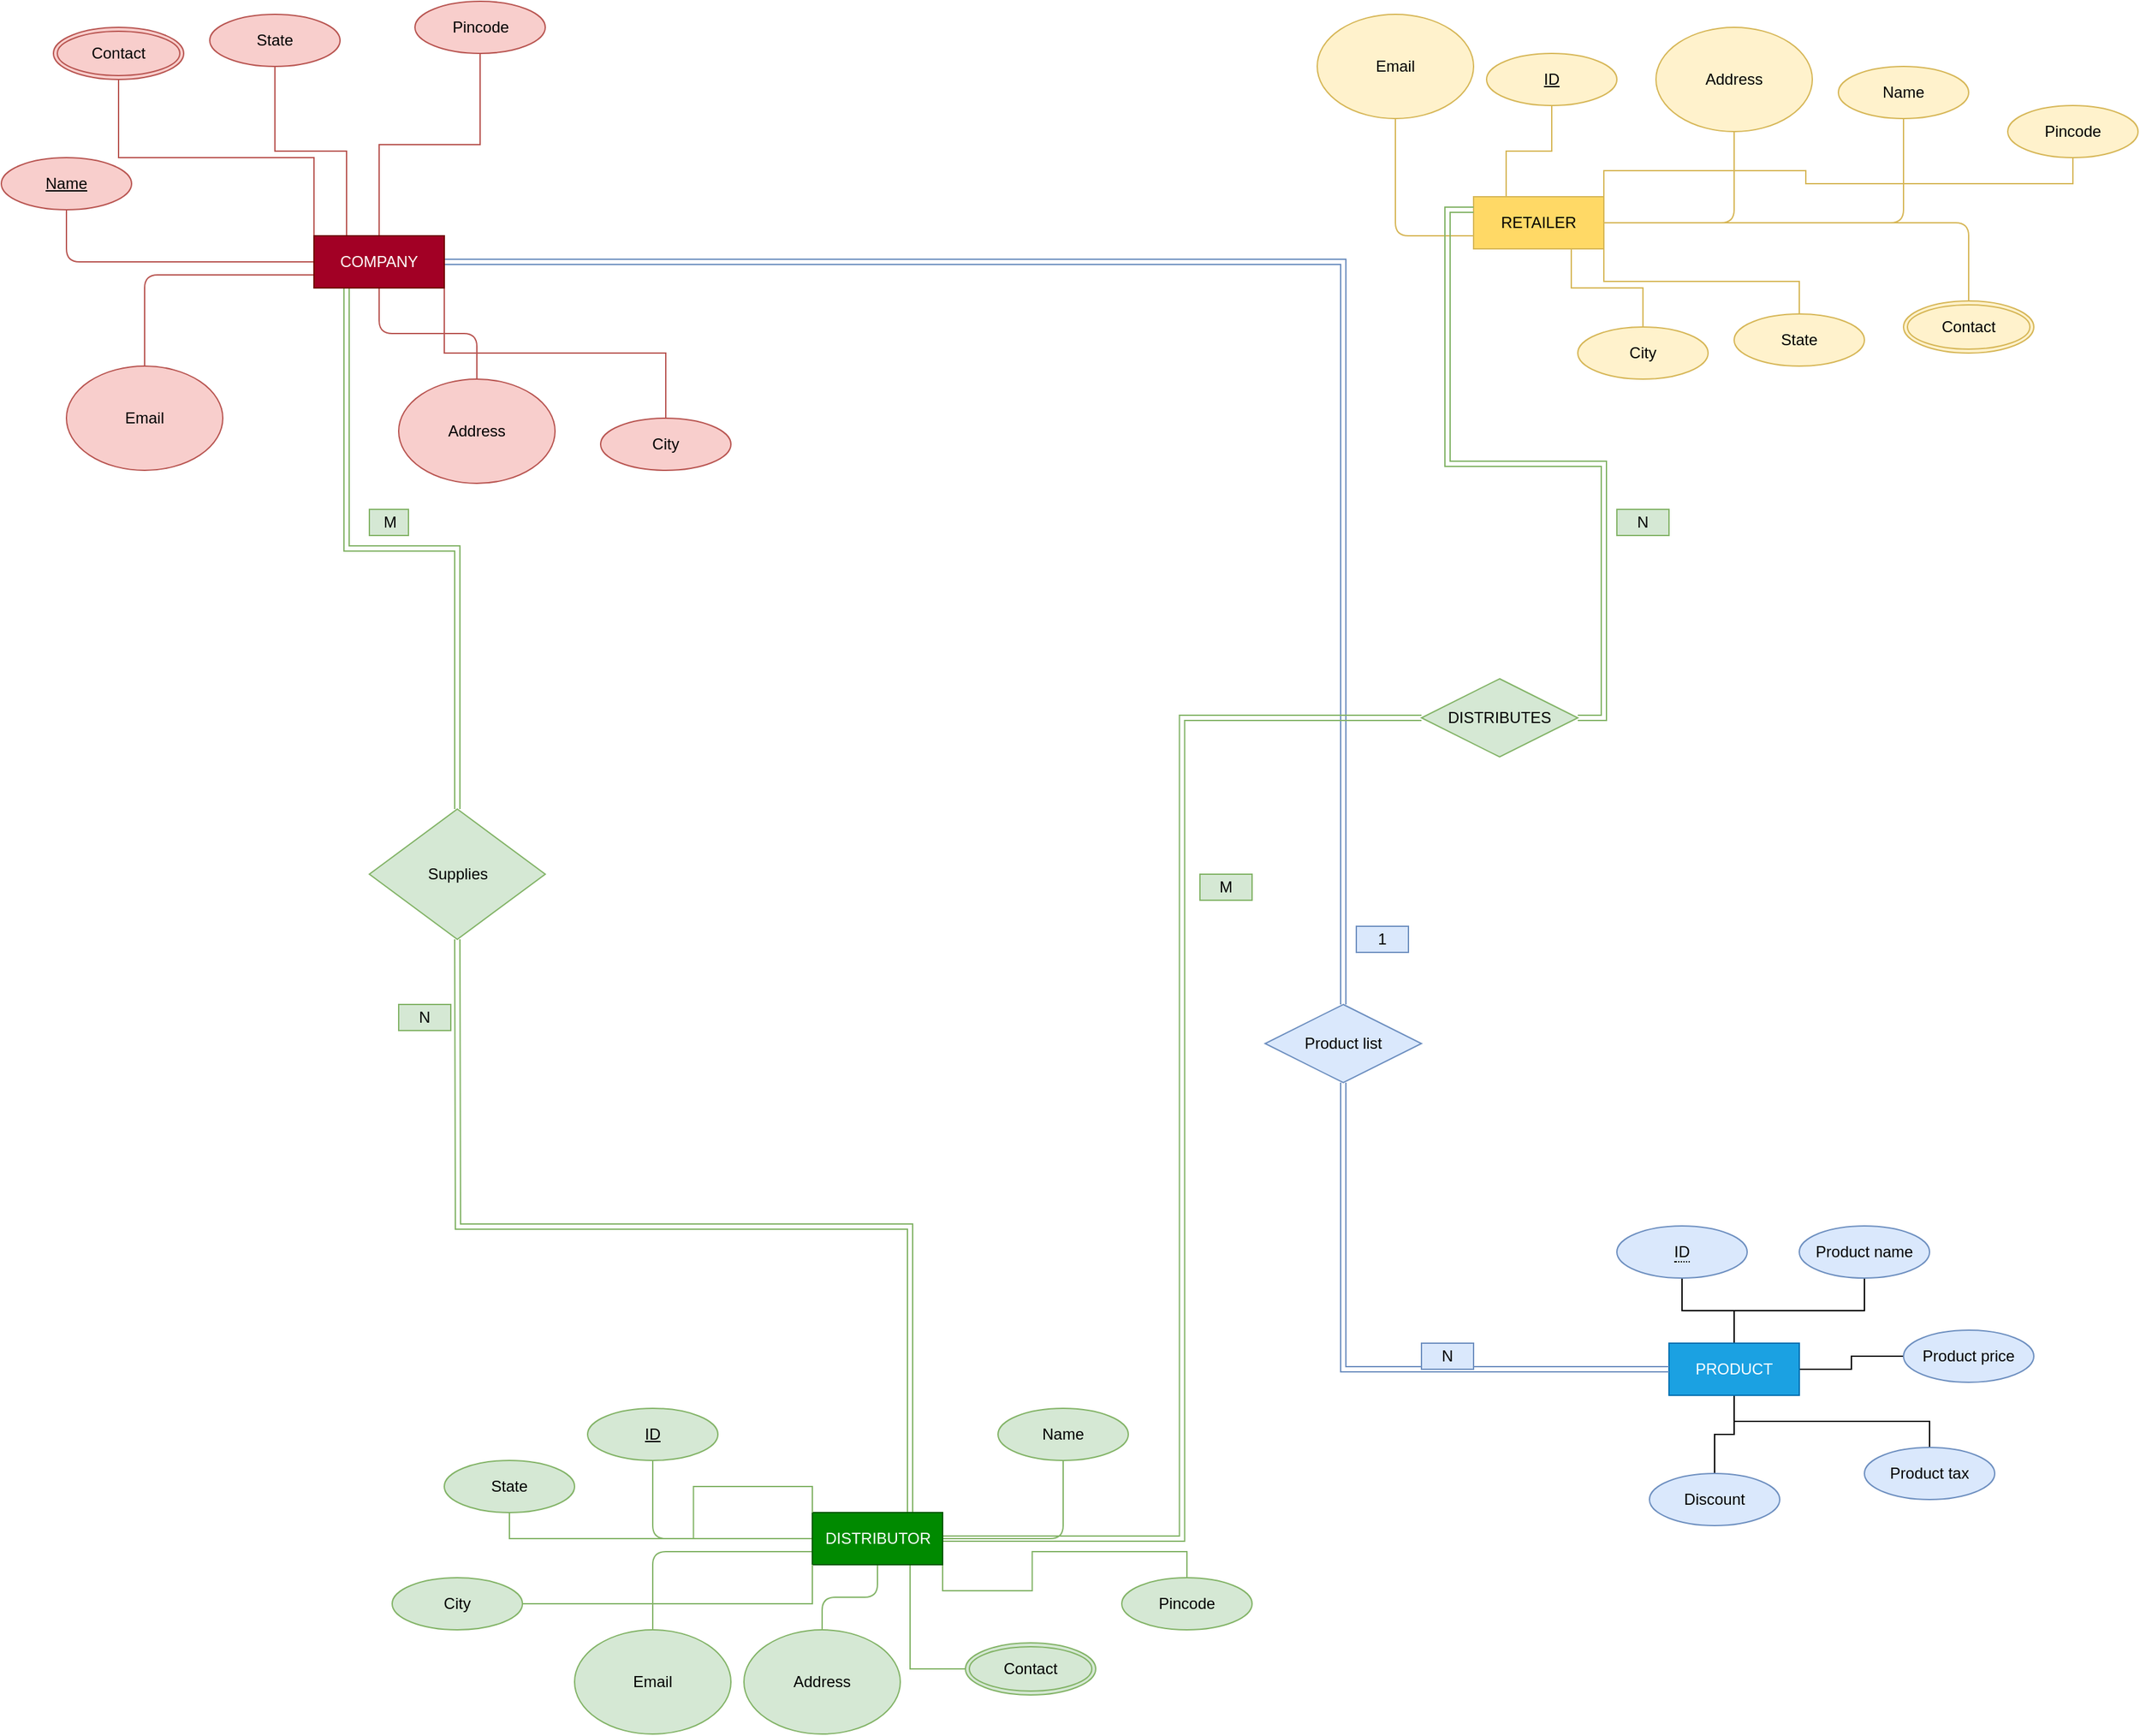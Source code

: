 <mxfile version="13.8.2" type="device"><diagram id="Q_eR7Odvzmgwz3knt4JQ" name="Page-1"><mxGraphModel dx="782" dy="580" grid="1" gridSize="10" guides="1" tooltips="1" connect="1" arrows="1" fold="1" page="1" pageScale="1" pageWidth="850" pageHeight="1100" math="0" shadow="0"><root><mxCell id="0"/><mxCell id="1" parent="0"/><mxCell id="VYrEuqjwNbO2b7FkiUQU-114" value="" style="edgeStyle=orthogonalEdgeStyle;curved=0;rounded=1;sketch=0;orthogonalLoop=1;jettySize=auto;html=1;strokeColor=#b85450;fillColor=#f8cecc;fontColor=#46495D;endArrow=none;endFill=0;" parent="1" source="VYrEuqjwNbO2b7FkiUQU-112" target="VYrEuqjwNbO2b7FkiUQU-113" edge="1"><mxGeometry relative="1" as="geometry"/></mxCell><mxCell id="VYrEuqjwNbO2b7FkiUQU-130" style="edgeStyle=orthogonalEdgeStyle;curved=0;rounded=1;sketch=0;orthogonalLoop=1;jettySize=auto;html=1;exitX=0;exitY=0.5;exitDx=0;exitDy=0;entryX=0.5;entryY=1;entryDx=0;entryDy=0;strokeColor=#b85450;fillColor=#f8cecc;fontColor=#46495D;endArrow=none;endFill=0;" parent="1" source="VYrEuqjwNbO2b7FkiUQU-112" target="VYrEuqjwNbO2b7FkiUQU-128" edge="1"><mxGeometry relative="1" as="geometry"/></mxCell><mxCell id="VYrEuqjwNbO2b7FkiUQU-131" style="edgeStyle=orthogonalEdgeStyle;curved=0;rounded=1;sketch=0;orthogonalLoop=1;jettySize=auto;html=1;exitX=0;exitY=0.75;exitDx=0;exitDy=0;strokeColor=#b85450;fillColor=#f8cecc;fontColor=#46495D;endArrow=none;endFill=0;" parent="1" source="VYrEuqjwNbO2b7FkiUQU-112" target="VYrEuqjwNbO2b7FkiUQU-120" edge="1"><mxGeometry relative="1" as="geometry"/></mxCell><mxCell id="EaPw-l3KBhQTVQleCGy1-71" style="edgeStyle=orthogonalEdgeStyle;shape=link;rounded=0;orthogonalLoop=1;jettySize=auto;html=1;exitX=0.25;exitY=1;exitDx=0;exitDy=0;entryX=0.5;entryY=0;entryDx=0;entryDy=0;endArrow=none;endFill=0;strokeColor=#82b366;fillColor=#d5e8d4;" parent="1" source="VYrEuqjwNbO2b7FkiUQU-112" target="dtlXuHzluJx1KDU2ghde-13" edge="1"><mxGeometry relative="1" as="geometry"/></mxCell><mxCell id="wBW9HQmaNPvyl9OY_AgQ-10" style="edgeStyle=orthogonalEdgeStyle;shape=link;rounded=0;orthogonalLoop=1;jettySize=auto;html=1;exitX=1;exitY=0.5;exitDx=0;exitDy=0;fillColor=#dae8fc;strokeColor=#6c8ebf;" parent="1" source="VYrEuqjwNbO2b7FkiUQU-112" target="wBW9HQmaNPvyl9OY_AgQ-8" edge="1"><mxGeometry relative="1" as="geometry"/></mxCell><mxCell id="qdfWUvsm3hhrzBE0ov9b-7" style="edgeStyle=orthogonalEdgeStyle;rounded=0;orthogonalLoop=1;jettySize=auto;html=1;exitX=1;exitY=1;exitDx=0;exitDy=0;endArrow=none;endFill=0;fillColor=#f8cecc;strokeColor=#b85450;" edge="1" parent="1" source="VYrEuqjwNbO2b7FkiUQU-112" target="qdfWUvsm3hhrzBE0ov9b-2"><mxGeometry relative="1" as="geometry"/></mxCell><mxCell id="qdfWUvsm3hhrzBE0ov9b-8" style="edgeStyle=orthogonalEdgeStyle;rounded=0;orthogonalLoop=1;jettySize=auto;html=1;exitX=0;exitY=0;exitDx=0;exitDy=0;endArrow=none;endFill=0;fillColor=#f8cecc;strokeColor=#b85450;" edge="1" parent="1" source="VYrEuqjwNbO2b7FkiUQU-112" target="VYrEuqjwNbO2b7FkiUQU-125"><mxGeometry relative="1" as="geometry"/></mxCell><mxCell id="qdfWUvsm3hhrzBE0ov9b-9" style="edgeStyle=orthogonalEdgeStyle;rounded=0;orthogonalLoop=1;jettySize=auto;html=1;exitX=0.25;exitY=0;exitDx=0;exitDy=0;endArrow=none;endFill=0;fillColor=#f8cecc;strokeColor=#b85450;" edge="1" parent="1" source="VYrEuqjwNbO2b7FkiUQU-112" target="qdfWUvsm3hhrzBE0ov9b-1"><mxGeometry relative="1" as="geometry"/></mxCell><mxCell id="qdfWUvsm3hhrzBE0ov9b-11" style="edgeStyle=orthogonalEdgeStyle;rounded=0;orthogonalLoop=1;jettySize=auto;html=1;exitX=0.5;exitY=0;exitDx=0;exitDy=0;entryX=0.5;entryY=1;entryDx=0;entryDy=0;endArrow=none;endFill=0;fillColor=#f8cecc;strokeColor=#b85450;" edge="1" parent="1" source="VYrEuqjwNbO2b7FkiUQU-112" target="qdfWUvsm3hhrzBE0ov9b-3"><mxGeometry relative="1" as="geometry"/></mxCell><mxCell id="VYrEuqjwNbO2b7FkiUQU-112" value="COMPANY" style="whiteSpace=wrap;html=1;align=center;rounded=0;sketch=0;strokeColor=#6F0000;fontColor=#ffffff;fillColor=#A20025;" parent="1" vertex="1"><mxGeometry x="250" y="240" width="100" height="40" as="geometry"/></mxCell><mxCell id="VYrEuqjwNbO2b7FkiUQU-113" value="Address" style="ellipse;whiteSpace=wrap;html=1;rounded=0;strokeColor=#b85450;fillColor=#f8cecc;sketch=0;" parent="1" vertex="1"><mxGeometry x="315" y="350" width="120" height="80" as="geometry"/></mxCell><mxCell id="VYrEuqjwNbO2b7FkiUQU-120" value="Email" style="ellipse;whiteSpace=wrap;html=1;rounded=0;strokeColor=#b85450;fillColor=#f8cecc;sketch=0;" parent="1" vertex="1"><mxGeometry x="60" y="340" width="120" height="80" as="geometry"/></mxCell><mxCell id="VYrEuqjwNbO2b7FkiUQU-125" value="Contact" style="ellipse;shape=doubleEllipse;margin=3;whiteSpace=wrap;html=1;align=center;rounded=0;sketch=0;strokeColor=#b85450;fillColor=#f8cecc;" parent="1" vertex="1"><mxGeometry x="50" y="80" width="100" height="40" as="geometry"/></mxCell><mxCell id="VYrEuqjwNbO2b7FkiUQU-128" value="Name" style="ellipse;whiteSpace=wrap;html=1;align=center;fontStyle=4;rounded=0;sketch=0;strokeColor=#b85450;fillColor=#f8cecc;" parent="1" vertex="1"><mxGeometry x="10" y="180" width="100" height="40" as="geometry"/></mxCell><mxCell id="VYrEuqjwNbO2b7FkiUQU-132" value="" style="edgeStyle=orthogonalEdgeStyle;curved=0;rounded=1;sketch=0;orthogonalLoop=1;jettySize=auto;html=1;strokeColor=#d6b656;fillColor=#fff2cc;fontColor=#46495D;endArrow=none;endFill=0;" parent="1" source="VYrEuqjwNbO2b7FkiUQU-136" target="VYrEuqjwNbO2b7FkiUQU-137" edge="1"><mxGeometry relative="1" as="geometry"/></mxCell><mxCell id="VYrEuqjwNbO2b7FkiUQU-133" style="edgeStyle=orthogonalEdgeStyle;curved=0;rounded=1;sketch=0;orthogonalLoop=1;jettySize=auto;html=1;exitX=1;exitY=0.5;exitDx=0;exitDy=0;strokeColor=#d6b656;fillColor=#fff2cc;fontColor=#46495D;endArrow=none;endFill=0;" parent="1" source="VYrEuqjwNbO2b7FkiUQU-136" target="VYrEuqjwNbO2b7FkiUQU-139" edge="1"><mxGeometry relative="1" as="geometry"/></mxCell><mxCell id="VYrEuqjwNbO2b7FkiUQU-135" style="edgeStyle=orthogonalEdgeStyle;curved=0;rounded=1;sketch=0;orthogonalLoop=1;jettySize=auto;html=1;exitX=0;exitY=0.75;exitDx=0;exitDy=0;strokeColor=#d6b656;fillColor=#fff2cc;fontColor=#46495D;endArrow=none;endFill=0;" parent="1" source="VYrEuqjwNbO2b7FkiUQU-136" target="VYrEuqjwNbO2b7FkiUQU-138" edge="1"><mxGeometry relative="1" as="geometry"/></mxCell><mxCell id="VYrEuqjwNbO2b7FkiUQU-142" style="edgeStyle=orthogonalEdgeStyle;curved=0;rounded=1;sketch=0;orthogonalLoop=1;jettySize=auto;html=1;exitX=1;exitY=0.5;exitDx=0;exitDy=0;strokeColor=#d6b656;fillColor=#fff2cc;fontColor=#46495D;endArrow=none;endFill=0;" parent="1" source="VYrEuqjwNbO2b7FkiUQU-136" target="VYrEuqjwNbO2b7FkiUQU-141" edge="1"><mxGeometry relative="1" as="geometry"/></mxCell><mxCell id="dtlXuHzluJx1KDU2ghde-26" style="edgeStyle=orthogonalEdgeStyle;rounded=0;orthogonalLoop=1;jettySize=auto;html=1;exitX=0.25;exitY=0;exitDx=0;exitDy=0;entryX=0.5;entryY=1;entryDx=0;entryDy=0;fillColor=#fff2cc;strokeColor=#d6b656;endArrow=none;endFill=0;" parent="1" source="VYrEuqjwNbO2b7FkiUQU-136" target="VYrEuqjwNbO2b7FkiUQU-140" edge="1"><mxGeometry relative="1" as="geometry"/></mxCell><mxCell id="qdfWUvsm3hhrzBE0ov9b-16" style="edgeStyle=orthogonalEdgeStyle;rounded=0;orthogonalLoop=1;jettySize=auto;html=1;exitX=1;exitY=0;exitDx=0;exitDy=0;entryX=0.5;entryY=1;entryDx=0;entryDy=0;endArrow=none;endFill=0;fillColor=#fff2cc;strokeColor=#d6b656;" edge="1" parent="1" source="VYrEuqjwNbO2b7FkiUQU-136" target="qdfWUvsm3hhrzBE0ov9b-14"><mxGeometry relative="1" as="geometry"/></mxCell><mxCell id="qdfWUvsm3hhrzBE0ov9b-17" style="edgeStyle=orthogonalEdgeStyle;rounded=0;orthogonalLoop=1;jettySize=auto;html=1;exitX=1;exitY=1;exitDx=0;exitDy=0;endArrow=none;endFill=0;fillColor=#fff2cc;strokeColor=#d6b656;" edge="1" parent="1" source="VYrEuqjwNbO2b7FkiUQU-136" target="qdfWUvsm3hhrzBE0ov9b-12"><mxGeometry relative="1" as="geometry"/></mxCell><mxCell id="qdfWUvsm3hhrzBE0ov9b-18" style="edgeStyle=orthogonalEdgeStyle;rounded=0;orthogonalLoop=1;jettySize=auto;html=1;exitX=0.75;exitY=1;exitDx=0;exitDy=0;endArrow=none;endFill=0;fillColor=#fff2cc;strokeColor=#d6b656;" edge="1" parent="1" source="VYrEuqjwNbO2b7FkiUQU-136" target="qdfWUvsm3hhrzBE0ov9b-13"><mxGeometry relative="1" as="geometry"/></mxCell><mxCell id="VYrEuqjwNbO2b7FkiUQU-136" value="RETAILER" style="whiteSpace=wrap;html=1;align=center;rounded=0;sketch=0;strokeColor=#d6b656;gradientColor=#ffd966;fillColor=#FFD966;" parent="1" vertex="1"><mxGeometry x="1140" y="210" width="100" height="40" as="geometry"/></mxCell><mxCell id="VYrEuqjwNbO2b7FkiUQU-137" value="Address" style="ellipse;whiteSpace=wrap;html=1;rounded=0;strokeColor=#d6b656;fillColor=#fff2cc;sketch=0;" parent="1" vertex="1"><mxGeometry x="1280" y="80" width="120" height="80" as="geometry"/></mxCell><mxCell id="VYrEuqjwNbO2b7FkiUQU-138" value="Email" style="ellipse;whiteSpace=wrap;html=1;rounded=0;strokeColor=#d6b656;fillColor=#fff2cc;sketch=0;" parent="1" vertex="1"><mxGeometry x="1020" y="70" width="120" height="80" as="geometry"/></mxCell><mxCell id="VYrEuqjwNbO2b7FkiUQU-139" value="Contact" style="ellipse;shape=doubleEllipse;margin=3;whiteSpace=wrap;html=1;align=center;rounded=0;sketch=0;strokeColor=#d6b656;fillColor=#fff2cc;" parent="1" vertex="1"><mxGeometry x="1470" y="290" width="100" height="40" as="geometry"/></mxCell><mxCell id="VYrEuqjwNbO2b7FkiUQU-140" value="ID" style="ellipse;whiteSpace=wrap;html=1;align=center;fontStyle=4;rounded=0;sketch=0;strokeColor=#d6b656;fillColor=#fff2cc;" parent="1" vertex="1"><mxGeometry x="1150" y="100" width="100" height="40" as="geometry"/></mxCell><mxCell id="VYrEuqjwNbO2b7FkiUQU-141" value="Name" style="ellipse;whiteSpace=wrap;html=1;align=center;rounded=0;sketch=0;strokeColor=#d6b656;fillColor=#fff2cc;" parent="1" vertex="1"><mxGeometry x="1420" y="110" width="100" height="40" as="geometry"/></mxCell><mxCell id="VYrEuqjwNbO2b7FkiUQU-143" value="" style="edgeStyle=orthogonalEdgeStyle;curved=0;rounded=1;sketch=0;orthogonalLoop=1;jettySize=auto;html=1;strokeColor=#82b366;fillColor=#d5e8d4;fontColor=#46495D;endArrow=none;endFill=0;" parent="1" source="VYrEuqjwNbO2b7FkiUQU-148" target="VYrEuqjwNbO2b7FkiUQU-149" edge="1"><mxGeometry relative="1" as="geometry"/></mxCell><mxCell id="VYrEuqjwNbO2b7FkiUQU-145" style="edgeStyle=orthogonalEdgeStyle;curved=0;rounded=1;sketch=0;orthogonalLoop=1;jettySize=auto;html=1;exitX=0;exitY=0.5;exitDx=0;exitDy=0;entryX=0.5;entryY=1;entryDx=0;entryDy=0;strokeColor=#82b366;fillColor=#d5e8d4;fontColor=#46495D;endArrow=none;endFill=0;" parent="1" source="VYrEuqjwNbO2b7FkiUQU-148" target="VYrEuqjwNbO2b7FkiUQU-152" edge="1"><mxGeometry relative="1" as="geometry"/></mxCell><mxCell id="VYrEuqjwNbO2b7FkiUQU-146" style="edgeStyle=orthogonalEdgeStyle;curved=0;rounded=1;sketch=0;orthogonalLoop=1;jettySize=auto;html=1;exitX=0;exitY=0.75;exitDx=0;exitDy=0;strokeColor=#82b366;fillColor=#d5e8d4;fontColor=#46495D;endArrow=none;endFill=0;" parent="1" source="VYrEuqjwNbO2b7FkiUQU-148" target="VYrEuqjwNbO2b7FkiUQU-150" edge="1"><mxGeometry relative="1" as="geometry"/></mxCell><mxCell id="VYrEuqjwNbO2b7FkiUQU-147" style="edgeStyle=orthogonalEdgeStyle;curved=0;rounded=1;sketch=0;orthogonalLoop=1;jettySize=auto;html=1;exitX=1;exitY=0.5;exitDx=0;exitDy=0;strokeColor=#82b366;fillColor=#d5e8d4;fontColor=#46495D;endArrow=none;endFill=0;" parent="1" source="VYrEuqjwNbO2b7FkiUQU-148" target="VYrEuqjwNbO2b7FkiUQU-153" edge="1"><mxGeometry relative="1" as="geometry"/></mxCell><mxCell id="dtlXuHzluJx1KDU2ghde-20" style="edgeStyle=orthogonalEdgeStyle;rounded=0;orthogonalLoop=1;jettySize=auto;html=1;exitX=0.75;exitY=1;exitDx=0;exitDy=0;entryX=0;entryY=0.5;entryDx=0;entryDy=0;fillColor=#d5e8d4;strokeColor=#82b366;endArrow=none;endFill=0;" parent="1" source="VYrEuqjwNbO2b7FkiUQU-148" target="VYrEuqjwNbO2b7FkiUQU-151" edge="1"><mxGeometry relative="1" as="geometry"/></mxCell><mxCell id="EaPw-l3KBhQTVQleCGy1-66" style="edgeStyle=orthogonalEdgeStyle;shape=link;rounded=0;orthogonalLoop=1;jettySize=auto;html=1;exitX=0.75;exitY=0;exitDx=0;exitDy=0;endArrow=none;endFill=0;strokeColor=#82b366;fillColor=#d5e8d4;" parent="1" source="VYrEuqjwNbO2b7FkiUQU-148" edge="1"><mxGeometry relative="1" as="geometry"><mxPoint x="360" y="780.0" as="targetPoint"/></mxGeometry></mxCell><mxCell id="-f0zC_6KhVovmEFZVWRR-1" style="edgeStyle=orthogonalEdgeStyle;rounded=0;orthogonalLoop=1;jettySize=auto;html=1;exitX=1;exitY=0.5;exitDx=0;exitDy=0;entryX=0;entryY=0.5;entryDx=0;entryDy=0;shape=link;fillColor=#d5e8d4;strokeColor=#82b366;" parent="1" source="VYrEuqjwNbO2b7FkiUQU-148" target="mlRO3y_XXlR0NSjvx9j7-2" edge="1"><mxGeometry relative="1" as="geometry"/></mxCell><mxCell id="qdfWUvsm3hhrzBE0ov9b-24" style="edgeStyle=orthogonalEdgeStyle;rounded=0;orthogonalLoop=1;jettySize=auto;html=1;exitX=1;exitY=1;exitDx=0;exitDy=0;endArrow=none;endFill=0;fillColor=#d5e8d4;strokeColor=#82b366;" edge="1" parent="1" source="VYrEuqjwNbO2b7FkiUQU-148" target="qdfWUvsm3hhrzBE0ov9b-21"><mxGeometry relative="1" as="geometry"/></mxCell><mxCell id="VYrEuqjwNbO2b7FkiUQU-148" value="DISTRIBUTOR" style="whiteSpace=wrap;html=1;align=center;rounded=0;sketch=0;strokeColor=#005700;fillColor=#008a00;fontColor=#ffffff;" parent="1" vertex="1"><mxGeometry x="632.5" y="1220" width="100" height="40" as="geometry"/></mxCell><mxCell id="VYrEuqjwNbO2b7FkiUQU-149" value="Address" style="ellipse;whiteSpace=wrap;html=1;rounded=0;strokeColor=#82b366;fillColor=#d5e8d4;sketch=0;" parent="1" vertex="1"><mxGeometry x="580" y="1310" width="120" height="80" as="geometry"/></mxCell><mxCell id="VYrEuqjwNbO2b7FkiUQU-150" value="Email" style="ellipse;whiteSpace=wrap;html=1;rounded=0;strokeColor=#82b366;fillColor=#d5e8d4;sketch=0;" parent="1" vertex="1"><mxGeometry x="450" y="1310" width="120" height="80" as="geometry"/></mxCell><mxCell id="VYrEuqjwNbO2b7FkiUQU-151" value="Contact" style="ellipse;shape=doubleEllipse;margin=3;whiteSpace=wrap;html=1;align=center;rounded=0;sketch=0;strokeColor=#82b366;fillColor=#d5e8d4;" parent="1" vertex="1"><mxGeometry x="750" y="1320" width="100" height="40" as="geometry"/></mxCell><mxCell id="VYrEuqjwNbO2b7FkiUQU-152" value="ID" style="ellipse;whiteSpace=wrap;html=1;align=center;fontStyle=4;rounded=0;sketch=0;strokeColor=#82b366;fillColor=#d5e8d4;" parent="1" vertex="1"><mxGeometry x="460" y="1140" width="100" height="40" as="geometry"/></mxCell><mxCell id="VYrEuqjwNbO2b7FkiUQU-153" value="Name" style="ellipse;whiteSpace=wrap;html=1;align=center;rounded=0;sketch=0;strokeColor=#82b366;fillColor=#d5e8d4;" parent="1" vertex="1"><mxGeometry x="775" y="1140" width="100" height="40" as="geometry"/></mxCell><mxCell id="Ky1ZIWtuGvuc_Ek04aCp-15" value="N" style="text;html=1;strokeColor=#82b366;fillColor=#d5e8d4;align=center;verticalAlign=middle;whiteSpace=wrap;rounded=0;" parent="1" vertex="1"><mxGeometry x="315" y="830" width="40" height="20" as="geometry"/></mxCell><mxCell id="dtlXuHzluJx1KDU2ghde-11" style="edgeStyle=orthogonalEdgeStyle;rounded=0;orthogonalLoop=1;jettySize=auto;html=1;exitX=0.5;exitY=1;exitDx=0;exitDy=0;fillColor=#f8cecc;strokeColor=#b85450;" parent="1" source="VYrEuqjwNbO2b7FkiUQU-125" target="VYrEuqjwNbO2b7FkiUQU-125" edge="1"><mxGeometry relative="1" as="geometry"/></mxCell><mxCell id="dtlXuHzluJx1KDU2ghde-13" value="Supplies" style="rhombus;whiteSpace=wrap;html=1;fillColor=#d5e8d4;strokeColor=#82b366;" parent="1" vertex="1"><mxGeometry x="292.5" y="680" width="135" height="100" as="geometry"/></mxCell><mxCell id="dtlXuHzluJx1KDU2ghde-21" value="M" style="text;html=1;align=center;verticalAlign=middle;resizable=0;points=[];autosize=1;fillColor=#d5e8d4;strokeColor=#82b366;" parent="1" vertex="1"><mxGeometry x="292.5" y="450" width="30" height="20" as="geometry"/></mxCell><mxCell id="mlRO3y_XXlR0NSjvx9j7-3" style="edgeStyle=orthogonalEdgeStyle;rounded=0;orthogonalLoop=1;jettySize=auto;html=1;exitX=1;exitY=0.5;exitDx=0;exitDy=0;entryX=0;entryY=0.25;entryDx=0;entryDy=0;endArrow=none;endFill=0;fillColor=#d5e8d4;strokeColor=#82b366;shape=link;" parent="1" source="mlRO3y_XXlR0NSjvx9j7-2" target="VYrEuqjwNbO2b7FkiUQU-136" edge="1"><mxGeometry relative="1" as="geometry"/></mxCell><mxCell id="mlRO3y_XXlR0NSjvx9j7-2" value="DISTRIBUTES" style="shape=rhombus;perimeter=rhombusPerimeter;whiteSpace=wrap;html=1;align=center;fillColor=#d5e8d4;strokeColor=#82b366;" parent="1" vertex="1"><mxGeometry x="1100" y="580" width="120" height="60" as="geometry"/></mxCell><mxCell id="mlRO3y_XXlR0NSjvx9j7-5" value="M" style="text;html=1;strokeColor=#82b366;fillColor=#d5e8d4;align=center;verticalAlign=middle;whiteSpace=wrap;rounded=0;" parent="1" vertex="1"><mxGeometry x="930" y="730" width="40" height="20" as="geometry"/></mxCell><mxCell id="mlRO3y_XXlR0NSjvx9j7-6" value="N" style="text;html=1;strokeColor=#82b366;fillColor=#d5e8d4;align=center;verticalAlign=middle;whiteSpace=wrap;rounded=0;" parent="1" vertex="1"><mxGeometry x="1250" y="450" width="40" height="20" as="geometry"/></mxCell><mxCell id="wBW9HQmaNPvyl9OY_AgQ-11" style="edgeStyle=orthogonalEdgeStyle;rounded=0;orthogonalLoop=1;jettySize=auto;html=1;exitX=0.5;exitY=0;exitDx=0;exitDy=0;entryX=0.5;entryY=1;entryDx=0;entryDy=0;endArrow=none;endFill=0;" parent="1" source="wBW9HQmaNPvyl9OY_AgQ-1" target="wBW9HQmaNPvyl9OY_AgQ-2" edge="1"><mxGeometry relative="1" as="geometry"/></mxCell><mxCell id="wBW9HQmaNPvyl9OY_AgQ-12" style="edgeStyle=orthogonalEdgeStyle;rounded=0;orthogonalLoop=1;jettySize=auto;html=1;exitX=0.5;exitY=0;exitDx=0;exitDy=0;entryX=0.5;entryY=1;entryDx=0;entryDy=0;endArrow=none;endFill=0;" parent="1" source="wBW9HQmaNPvyl9OY_AgQ-1" target="wBW9HQmaNPvyl9OY_AgQ-4" edge="1"><mxGeometry relative="1" as="geometry"/></mxCell><mxCell id="wBW9HQmaNPvyl9OY_AgQ-13" style="edgeStyle=orthogonalEdgeStyle;rounded=0;orthogonalLoop=1;jettySize=auto;html=1;exitX=1;exitY=0.5;exitDx=0;exitDy=0;entryX=0;entryY=0.5;entryDx=0;entryDy=0;endArrow=none;endFill=0;" parent="1" source="wBW9HQmaNPvyl9OY_AgQ-1" target="wBW9HQmaNPvyl9OY_AgQ-5" edge="1"><mxGeometry relative="1" as="geometry"/></mxCell><mxCell id="wBW9HQmaNPvyl9OY_AgQ-14" style="edgeStyle=orthogonalEdgeStyle;rounded=0;orthogonalLoop=1;jettySize=auto;html=1;exitX=0.5;exitY=1;exitDx=0;exitDy=0;endArrow=none;endFill=0;" parent="1" source="wBW9HQmaNPvyl9OY_AgQ-1" target="wBW9HQmaNPvyl9OY_AgQ-6" edge="1"><mxGeometry relative="1" as="geometry"/></mxCell><mxCell id="wBW9HQmaNPvyl9OY_AgQ-15" style="edgeStyle=orthogonalEdgeStyle;rounded=0;orthogonalLoop=1;jettySize=auto;html=1;exitX=0.5;exitY=1;exitDx=0;exitDy=0;endArrow=none;endFill=0;" parent="1" source="wBW9HQmaNPvyl9OY_AgQ-1" target="wBW9HQmaNPvyl9OY_AgQ-7" edge="1"><mxGeometry relative="1" as="geometry"/></mxCell><mxCell id="wBW9HQmaNPvyl9OY_AgQ-1" value="PRODUCT" style="whiteSpace=wrap;html=1;align=center;fillColor=#1ba1e2;strokeColor=#006EAF;fontColor=#ffffff;" parent="1" vertex="1"><mxGeometry x="1290" y="1090" width="100" height="40" as="geometry"/></mxCell><mxCell id="wBW9HQmaNPvyl9OY_AgQ-2" value="&lt;span style=&quot;border-bottom: 1px dotted&quot;&gt;ID&lt;/span&gt;" style="ellipse;whiteSpace=wrap;html=1;align=center;fillColor=#dae8fc;strokeColor=#6c8ebf;" parent="1" vertex="1"><mxGeometry x="1250" y="1000" width="100" height="40" as="geometry"/></mxCell><mxCell id="wBW9HQmaNPvyl9OY_AgQ-4" value="Product name" style="ellipse;whiteSpace=wrap;html=1;align=center;fillColor=#dae8fc;strokeColor=#6c8ebf;" parent="1" vertex="1"><mxGeometry x="1390" y="1000" width="100" height="40" as="geometry"/></mxCell><mxCell id="wBW9HQmaNPvyl9OY_AgQ-5" value="Product price" style="ellipse;whiteSpace=wrap;html=1;align=center;fillColor=#dae8fc;strokeColor=#6c8ebf;" parent="1" vertex="1"><mxGeometry x="1470" y="1080" width="100" height="40" as="geometry"/></mxCell><mxCell id="wBW9HQmaNPvyl9OY_AgQ-6" value="Product tax" style="ellipse;whiteSpace=wrap;html=1;align=center;fillColor=#dae8fc;strokeColor=#6c8ebf;" parent="1" vertex="1"><mxGeometry x="1440" y="1170" width="100" height="40" as="geometry"/></mxCell><mxCell id="wBW9HQmaNPvyl9OY_AgQ-7" value="Discount" style="ellipse;whiteSpace=wrap;html=1;align=center;fillColor=#dae8fc;strokeColor=#6c8ebf;" parent="1" vertex="1"><mxGeometry x="1275" y="1190" width="100" height="40" as="geometry"/></mxCell><mxCell id="wBW9HQmaNPvyl9OY_AgQ-9" style="edgeStyle=orthogonalEdgeStyle;rounded=0;orthogonalLoop=1;jettySize=auto;html=1;exitX=0.5;exitY=1;exitDx=0;exitDy=0;entryX=0;entryY=0.5;entryDx=0;entryDy=0;shape=link;fillColor=#dae8fc;strokeColor=#6c8ebf;" parent="1" source="wBW9HQmaNPvyl9OY_AgQ-8" target="wBW9HQmaNPvyl9OY_AgQ-1" edge="1"><mxGeometry relative="1" as="geometry"/></mxCell><mxCell id="wBW9HQmaNPvyl9OY_AgQ-8" value="Product list" style="shape=rhombus;perimeter=rhombusPerimeter;whiteSpace=wrap;html=1;align=center;fillColor=#dae8fc;strokeColor=#6c8ebf;" parent="1" vertex="1"><mxGeometry x="980" y="830" width="120" height="60" as="geometry"/></mxCell><mxCell id="wBW9HQmaNPvyl9OY_AgQ-16" value="N" style="text;html=1;strokeColor=#6c8ebf;fillColor=#dae8fc;align=center;verticalAlign=middle;whiteSpace=wrap;rounded=0;" parent="1" vertex="1"><mxGeometry x="1100" y="1090" width="40" height="20" as="geometry"/></mxCell><mxCell id="wBW9HQmaNPvyl9OY_AgQ-17" value="1" style="text;html=1;strokeColor=#6c8ebf;fillColor=#dae8fc;align=center;verticalAlign=middle;whiteSpace=wrap;rounded=0;" parent="1" vertex="1"><mxGeometry x="1050" y="770" width="40" height="20" as="geometry"/></mxCell><mxCell id="qdfWUvsm3hhrzBE0ov9b-1" value="State" style="ellipse;whiteSpace=wrap;html=1;align=center;fillColor=#f8cecc;strokeColor=#b85450;" vertex="1" parent="1"><mxGeometry x="170" y="70" width="100" height="40" as="geometry"/></mxCell><mxCell id="qdfWUvsm3hhrzBE0ov9b-2" value="City" style="ellipse;whiteSpace=wrap;html=1;align=center;fillColor=#f8cecc;strokeColor=#b85450;" vertex="1" parent="1"><mxGeometry x="470" y="380" width="100" height="40" as="geometry"/></mxCell><mxCell id="qdfWUvsm3hhrzBE0ov9b-3" value="Pincode" style="ellipse;whiteSpace=wrap;html=1;align=center;fillColor=#f8cecc;strokeColor=#b85450;" vertex="1" parent="1"><mxGeometry x="327.5" y="60" width="100" height="40" as="geometry"/></mxCell><mxCell id="qdfWUvsm3hhrzBE0ov9b-12" value="State" style="ellipse;whiteSpace=wrap;html=1;align=center;fillColor=#fff2cc;strokeColor=#d6b656;" vertex="1" parent="1"><mxGeometry x="1340" y="300" width="100" height="40" as="geometry"/></mxCell><mxCell id="qdfWUvsm3hhrzBE0ov9b-13" value="City" style="ellipse;whiteSpace=wrap;html=1;align=center;fillColor=#fff2cc;strokeColor=#d6b656;" vertex="1" parent="1"><mxGeometry x="1220" y="310" width="100" height="40" as="geometry"/></mxCell><mxCell id="qdfWUvsm3hhrzBE0ov9b-14" value="Pincode" style="ellipse;whiteSpace=wrap;html=1;align=center;fillColor=#fff2cc;strokeColor=#d6b656;" vertex="1" parent="1"><mxGeometry x="1550" y="140" width="100" height="40" as="geometry"/></mxCell><mxCell id="qdfWUvsm3hhrzBE0ov9b-22" style="edgeStyle=orthogonalEdgeStyle;rounded=0;orthogonalLoop=1;jettySize=auto;html=1;exitX=0.5;exitY=1;exitDx=0;exitDy=0;entryX=0;entryY=0;entryDx=0;entryDy=0;endArrow=none;endFill=0;fillColor=#d5e8d4;strokeColor=#82b366;" edge="1" parent="1" source="qdfWUvsm3hhrzBE0ov9b-19" target="VYrEuqjwNbO2b7FkiUQU-148"><mxGeometry relative="1" as="geometry"/></mxCell><mxCell id="qdfWUvsm3hhrzBE0ov9b-19" value="State" style="ellipse;whiteSpace=wrap;html=1;align=center;fillColor=#d5e8d4;strokeColor=#82b366;" vertex="1" parent="1"><mxGeometry x="350" y="1180" width="100" height="40" as="geometry"/></mxCell><mxCell id="qdfWUvsm3hhrzBE0ov9b-23" style="edgeStyle=orthogonalEdgeStyle;rounded=0;orthogonalLoop=1;jettySize=auto;html=1;exitX=1;exitY=0.5;exitDx=0;exitDy=0;entryX=0;entryY=1;entryDx=0;entryDy=0;endArrow=none;endFill=0;fillColor=#d5e8d4;strokeColor=#82b366;" edge="1" parent="1" source="qdfWUvsm3hhrzBE0ov9b-20" target="VYrEuqjwNbO2b7FkiUQU-148"><mxGeometry relative="1" as="geometry"/></mxCell><mxCell id="qdfWUvsm3hhrzBE0ov9b-20" value="City" style="ellipse;whiteSpace=wrap;html=1;align=center;fillColor=#d5e8d4;strokeColor=#82b366;" vertex="1" parent="1"><mxGeometry x="310" y="1270" width="100" height="40" as="geometry"/></mxCell><mxCell id="qdfWUvsm3hhrzBE0ov9b-21" value="Pincode" style="ellipse;whiteSpace=wrap;html=1;align=center;fillColor=#d5e8d4;strokeColor=#82b366;" vertex="1" parent="1"><mxGeometry x="870" y="1270" width="100" height="40" as="geometry"/></mxCell></root></mxGraphModel></diagram></mxfile>